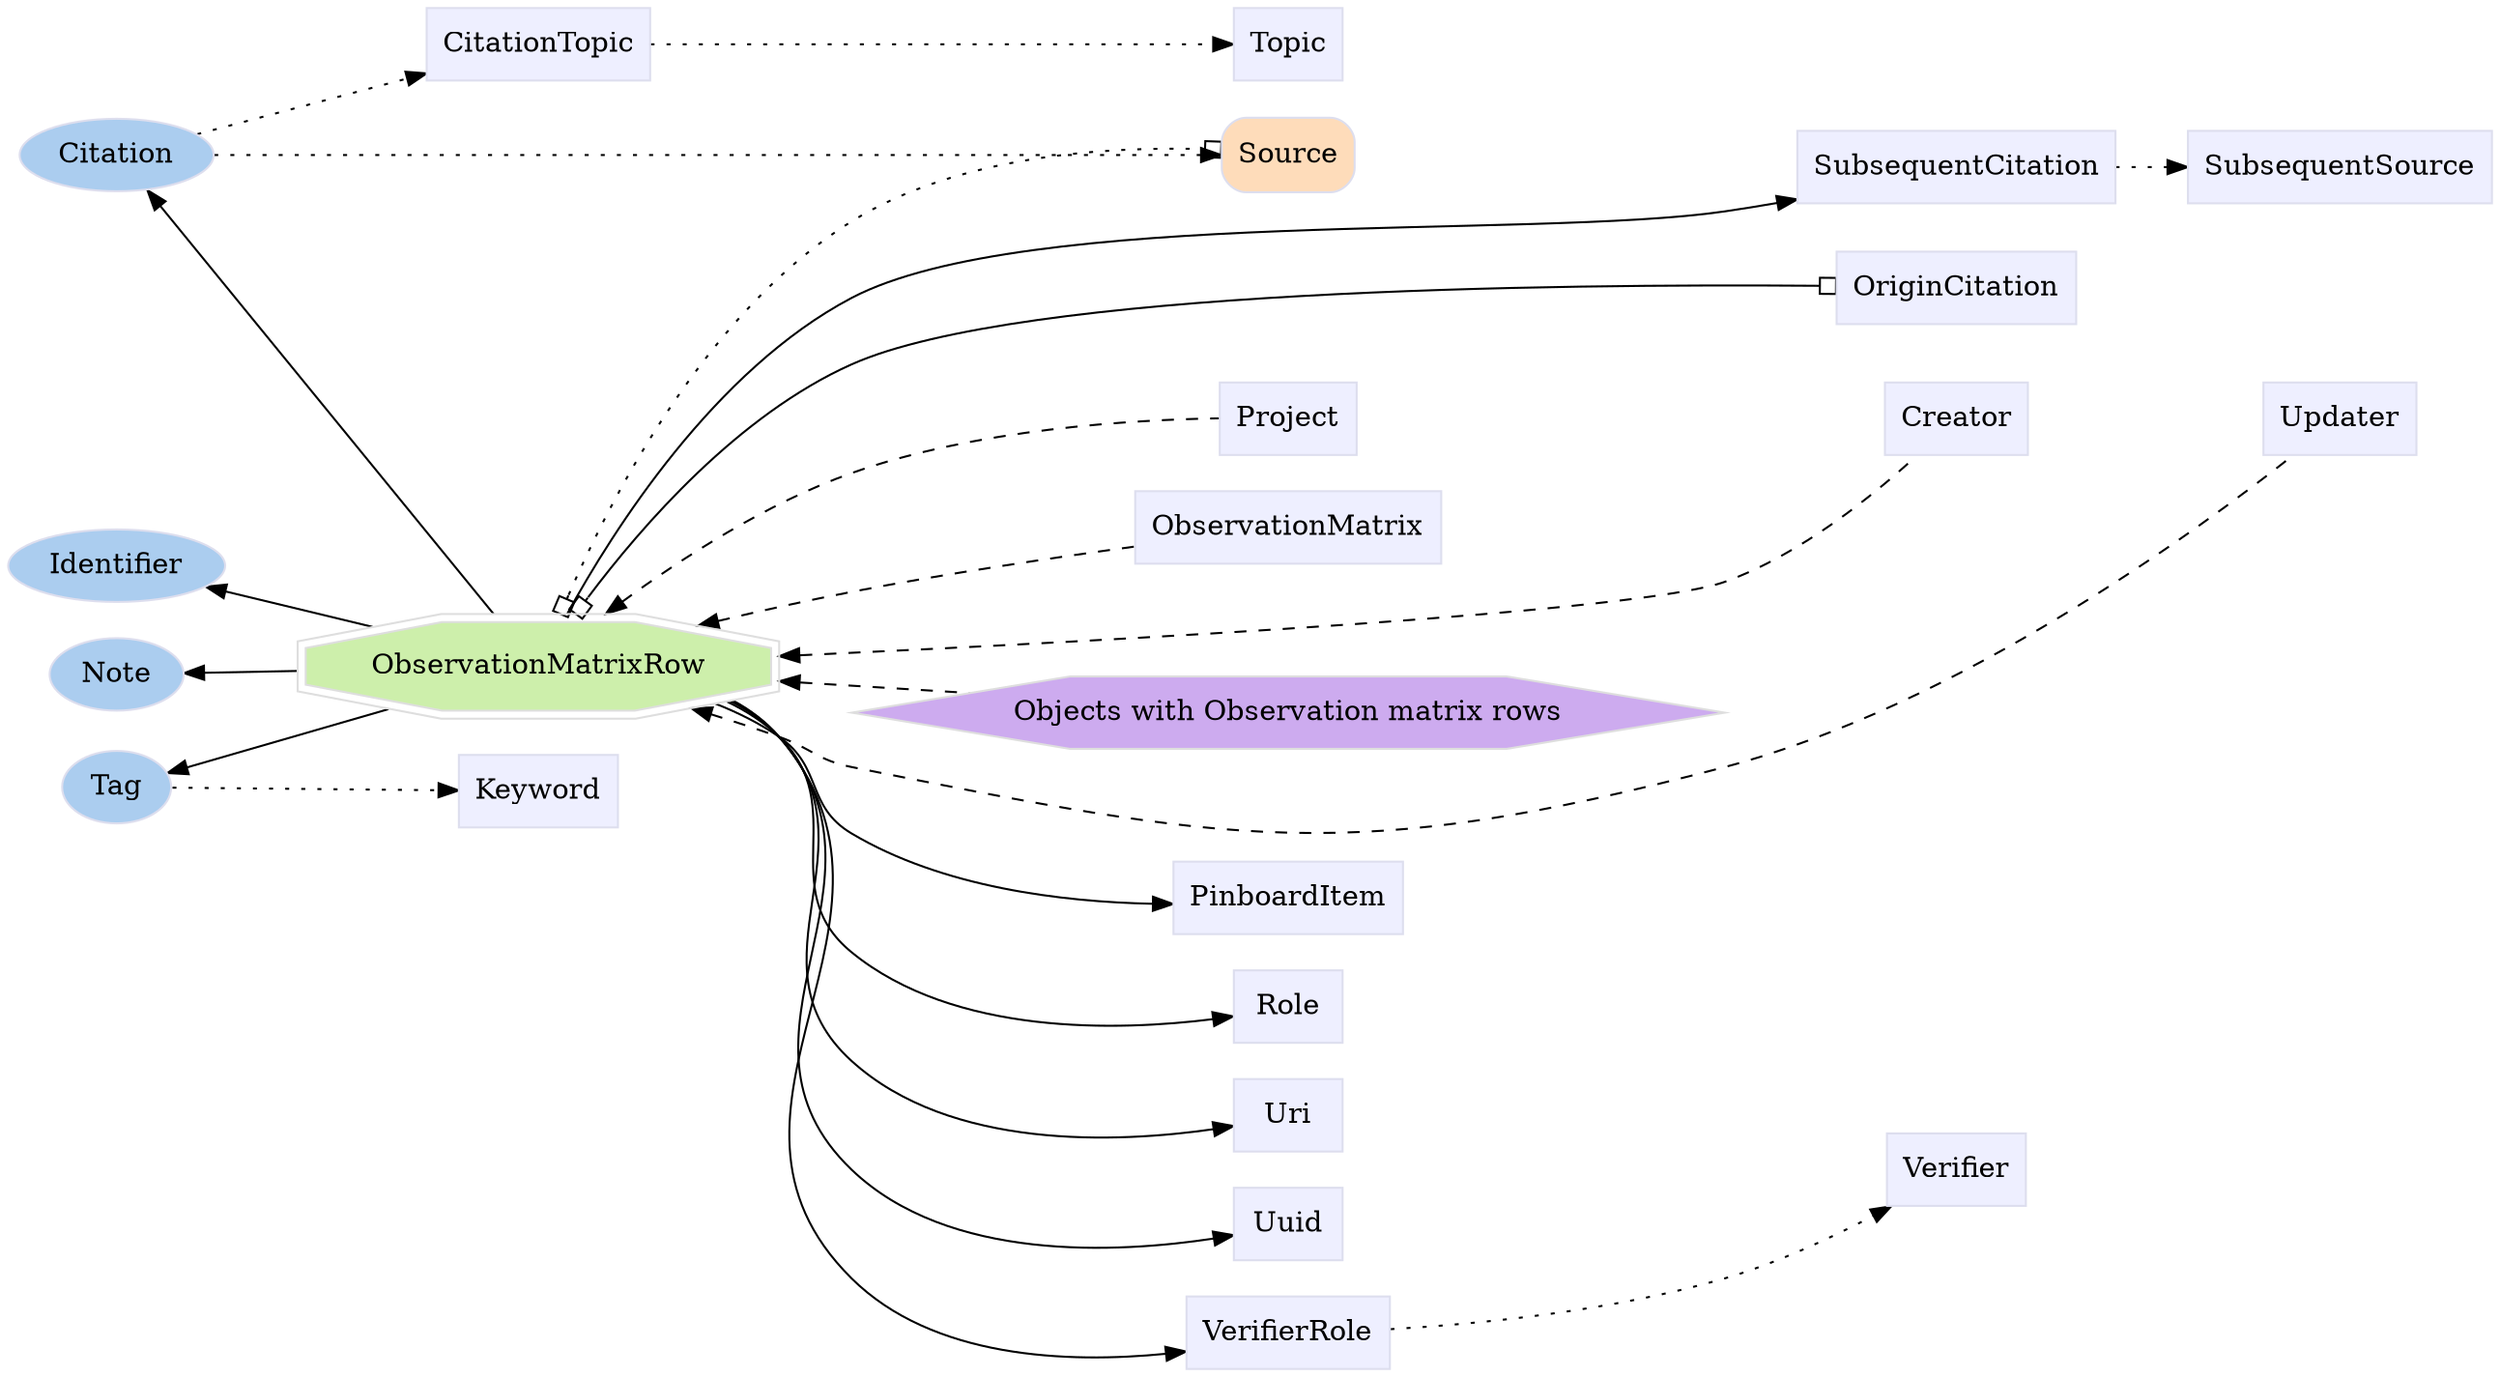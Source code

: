 digraph ObservationMatrixRow {
	graph [bb="0,0,1047.9,676",
		label="",
		outputorder=edgesfirst,
		rankdir=LR
	];
	node [label="\N"];
	subgraph annotator_cluster {
		graph [rank=min];
		Citation	[color="#dddeee",
			fillcolor="#abcdef",
			group=annotator,
			height=0.5,
			href="/develop/Data/models.html#citation",
			label=Citation,
			pos="45.21,603",
			shape=oval,
			style=filled,
			target=_top,
			width=1.1279];
		Identifier	[color="#dddeee",
			fillcolor="#abcdef",
			group=annotator,
			height=0.5,
			href="/develop/Data/models.html#identifier",
			label=Identifier,
			pos="45.21,401",
			shape=oval,
			style=filled,
			target=_top,
			width=1.2558];
		Tag	[color="#dddeee",
			fillcolor="#abcdef",
			group=annotator,
			height=0.5,
			href="/develop/Data/models.html#tag",
			label=Tag,
			pos="45.21,292",
			shape=oval,
			style=filled,
			target=_top,
			width=0.75];
		Note	[color="#dddeee",
			fillcolor="#abcdef",
			group=annotator,
			height=0.5,
			href="/develop/Data/models.html#note",
			label=Note,
			pos="45.21,347",
			shape=oval,
			style=filled,
			target=_top,
			width=0.80088];
	}
	subgraph core {
		Source	[color="#dddeee",
			fillcolor="#fedcba",
			group=core,
			height=0.51389,
			href="/develop/Data/models.html#source",
			label=Source,
			pos="561.53,603",
			shape=Mrecord,
			style=filled,
			target=_top,
			width=0.75];
	}
	subgraph supporting {
		ObservationMatrixRow	[color="#dedede",
			fillcolor="#cdefab",
			group=target,
			height=0.61111,
			href="/develop/Data/models.html#observation-matrix-row",
			label=ObservationMatrixRow,
			pos="237.52,349",
			shape=doubleoctagon,
			style=filled,
			target=_top,
			width=3.0862];
		CitationTopic	[color="#dddeee",
			fillcolor="#eeefff",
			group=supporting,
			height=0.5,
			href="/develop/Data/models.html#citation-topic",
			label=CitationTopic,
			pos="237.52,658",
			shape=box,
			style=filled,
			target=_top,
			width=1.2639];
		Keyword	[color="#dddeee",
			fillcolor="#eeefff",
			group=supporting,
			height=0.5,
			href="/develop/Data/models.html#keyword",
			label=Keyword,
			pos="237.52,291",
			shape=box,
			style=filled,
			target=_top,
			width=0.92014];
		PinboardItem	[color="#dddeee",
			fillcolor="#eeefff",
			group=supporting,
			height=0.5,
			href="/develop/Data/models.html#pinboard-item",
			label=PinboardItem,
			pos="561.53,234",
			shape=box,
			style=filled,
			target=_top,
			width=1.2535];
		Role	[color="#dddeee",
			fillcolor="#eeefff",
			group=supporting,
			height=0.5,
			href="/develop/Data/models.html#role",
			label=Role,
			pos="561.53,180",
			shape=box,
			style=filled,
			target=_top,
			width=0.75];
		SubsequentCitation	[color="#dddeee",
			fillcolor="#eeefff",
			group=supporting,
			height=0.5,
			href="/develop/Data/models.html#subsequent-citation",
			label=SubsequentCitation,
			pos="835.3,597",
			shape=box,
			style=filled,
			target=_top,
			width=1.691];
		SubsequentSource	[color="#dddeee",
			fillcolor="#eeefff",
			group=supporting,
			height=0.5,
			href="/develop/Data/models.html#subsequent-source",
			label=SubsequentSource,
			pos="990.05,597",
			shape=box,
			style=filled,
			target=_top,
			width=1.6076];
		Topic	[color="#dddeee",
			fillcolor="#eeefff",
			group=supporting,
			height=0.5,
			href="/develop/Data/models.html#topic",
			label=Topic,
			pos="561.53,658",
			shape=box,
			style=filled,
			target=_top,
			width=0.75];
		Uri	[color="#dddeee",
			fillcolor="#eeefff",
			group=supporting,
			height=0.5,
			href="/develop/Data/models.html#uri",
			label=Uri,
			pos="561.53,126",
			shape=box,
			style=filled,
			target=_top,
			width=0.75];
		Uuid	[color="#dddeee",
			fillcolor="#eeefff",
			group=supporting,
			height=0.5,
			href="/develop/Data/models.html#uuid",
			label=Uuid,
			pos="561.53,72",
			shape=box,
			style=filled,
			target=_top,
			width=0.75];
		VerifierRole	[color="#dddeee",
			fillcolor="#eeefff",
			group=supporting,
			height=0.5,
			href="/develop/Data/models.html#verifier-role",
			label=VerifierRole,
			pos="561.53,18",
			shape=box,
			style=filled,
			target=_top,
			width=1.1493];
		Verifier	[color="#dddeee",
			fillcolor="#eeefff",
			group=supporting,
			height=0.5,
			href="/develop/Data/models.html#verifier",
			label=Verifier,
			pos="835.3,99",
			shape=box,
			style=filled,
			target=_top,
			width=0.79514];
		Creator	[color="#dddeee",
			fillcolor="#eeefff",
			group=supporting,
			height=0.5,
			href="/develop/Data/models.html#creator",
			label=Creator,
			pos="835.3,472",
			shape=box,
			style=filled,
			target=_top,
			width=0.78472];
		ObservationMatrix	[color="#dddeee",
			fillcolor="#eeefff",
			group=supporting,
			height=0.5,
			href="/develop/Data/models.html#observation-matrix",
			label=ObservationMatrix,
			pos="561.53,418",
			shape=box,
			style=filled,
			target=_top,
			width=1.6597];
		Project	[color="#dddeee",
			fillcolor="#eeefff",
			group=supporting,
			height=0.5,
			href="/develop/Data/models.html#project",
			label=Project,
			pos="561.53,472",
			shape=box,
			style=filled,
			target=_top,
			width=0.75347];
		Updater	[color="#dddeee",
			fillcolor="#eeefff",
			group=supporting,
			height=0.5,
			href="/develop/Data/models.html#updater",
			label=Updater,
			pos="990.05,472",
			shape=box,
			style=filled,
			target=_top,
			width=0.82639];
		OriginCitation	[color="#dddeee",
			fillcolor="#eeefff",
			group=supporting,
			height=0.5,
			href="/develop/Data/models.html#origin-citation",
			label=OriginCitation,
			pos="835.3,537",
			shape=box,
			style=filled,
			target=_top,
			width=1.316];
	}
	Citation -> Source	[pos="e,534.27,603 86.139,603 182.9,603 428.85,603 523.04,603",
		style=dotted];
	Citation -> CitationTopic	[pos="e,191.84,645.09 79.796,612.71 107.79,620.8 148.24,632.49 181.04,641.97",
		style=dotted];
	Tag -> Keyword	[pos="e,203.91,291.17 72.672,291.86 103.64,291.7 155.38,291.43 192.44,291.23",
		style=dotted];
	Source -> SubsequentCitation	[pos="e,773.95,598.33 588.58,602.42 628.32,601.55 705.47,599.84 762.77,598.58",
		style=invis];
	Source -> OriginCitation	[pos="e,787.56,548.35 588.58,596.67 631.65,586.21 718.65,565.08 776.71,550.98",
		style=invis];
	ObservationMatrixRow -> Citation	[pos="e,58.992,585.94 219.82,371.29 184.72,418.14 103.45,526.6 65.894,576.73"];
	ObservationMatrixRow -> Identifier	[pos="e,83.356,390.85 169.04,367.44 144.39,374.17 117.02,381.65 94.386,387.84"];
	ObservationMatrixRow -> Tag	[pos="e,69.999,299.98 169.15,330.48 155,326.47 140.2,322.17 126.42,318 111.38,313.45 94.86,308.14 80.737,303.52"];
	ObservationMatrixRow -> Note	[pos="e,74.291,347.3 126.13,347.84 111.73,347.69 97.794,347.54 85.709,347.42"];
	ObservationMatrixRow -> Source	[arrowhead=obox,
		arrowtail=obox,
		dir=both,
		pos="s,246.33,371.16 e,534.32,604.2 250.14,380.94 269.75,430.06 314.33,523.33 384.62,570 426.74,597.96 486.38,603.71 524.25,604.19",
		style=dotted];
	ObservationMatrixRow -> PinboardItem	[pos="e,515.91,232.92 320.26,332.97 330.32,329.03 340.06,324.11 348.62,318 371.5,301.67 361,281.23 384.62,266 420.32,242.99 468.12,235.43 \
504.88,233.39"];
	ObservationMatrixRow -> Role	[pos="e,534.11,176.17 325.13,333.82 333.76,329.72 341.82,324.54 348.62,318 386.01,282.05 345.12,240.6 384.62,207 422.91,174.44 483.57,\
172.36 522.7,175.17"];
	ObservationMatrixRow -> SubsequentCitation	[pos="e,774.12,582.93 249.05,371.38 269.14,411.3 317.05,494.17 384.62,532 522.89,609.41 582.25,549.24 738.43,576 746.39,577.36 754.7,578.95 \
762.95,580.61"];
	ObservationMatrixRow -> Uri	[pos="e,534.26,121.7 326.59,334.07 334.79,329.91 342.36,324.65 348.62,318 400.09,263.37 329.92,204.39 384.62,153 421.54,118.32 483.31,\
116.99 522.96,120.51"];
	ObservationMatrixRow -> Uuid	[pos="e,534.31,67.467 327.47,334.11 335.4,329.94 342.67,324.66 348.62,318 414.38,244.47 314.51,168.38 384.62,99 420.73,63.278 482.99,62.3 \
522.94,66.174"];
	ObservationMatrixRow -> VerifierRole	[pos="e,519.83,11.676 327.69,334.3 335.58,330.09 342.77,324.76 348.62,318 428.74,225.49 299.01,132.45 384.62,45 416.2,12.75 469.01,8.5135 \
508.55,10.821"];
	ObservationMatrixRow -> Creator	[dir=back,
		pos="s,349.05,354.72 360.42,355.36 497.16,363.11 704.41,376.91 738.43,391 771.64,404.76 801.87,434.43 819.16,453.79",
		style=dashed];
	ObservationMatrixRow -> ObservationMatrix	[dir=back,
		pos="s,306.68,367.28 317.79,370.12 339.4,375.59 362.85,381.27 384.62,386 423.3,394.4 467.08,402.37 501.29,408.26",
		style=dashed];
	ObservationMatrixRow -> Project	[dir=back,
		pos="s,264.84,371.4 273.51,378.26 301.71,400.23 343.34,429.14 384.62,445 435.1,464.39 498.76,469.89 534,471.43",
		style=dashed];
	ObservationMatrixRow -> Updater	[dir=back,
		pos="s,310.04,331.24 320.75,327.92 330.24,324.88 339.71,321.56 348.62,318 365.42,311.29 367.06,303.35 384.62,299 537.26,261.19 588.3,\
252.22 738.43,299 837.87,329.99 932.68,415.73 971.1,453.61",
		style=dashed];
	ObservationMatrixRow -> OriginCitation	[arrowhead=obox,
		arrowtail=obox,
		dir=both,
		pos="s,252.53,371.42 e,787.45,537.14 258.36,380 283.11,415.68 329.02,472.73 384.62,499 452.68,531.16 671.91,536.45 777.04,537.09"];
	"Objects with Observation matrix rows"	[color="#dedede",
		fillcolor="#cdabef",
		group=polymorphic,
		height=0.5,
		href="/develop/Data/models.html#objects with observation matrix row",
		label="Objects with Observation matrix rows",
		pos="561.53,326",
		shape=hexagon,
		style=filled,
		target=_top,
		width=4.9139];
	ObservationMatrixRow -> "Objects with Observation matrix rows"	[dir=back,
		pos="s,348.89,341.12 360.13,340.31 382.51,338.72 405.97,337.04 428.63,335.42",
		style=dashed];
	CitationTopic -> Topic	[pos="e,534.4,658 283.29,658 347.15,658 463.25,658 522.91,658",
		style=dotted];
	Role -> Verifier	[pos="e,807.85,117.36 588.86,178.9 623.89,176.79 687.32,170.65 738.43,153 759.26,145.8 780.78,134.13 798.15,123.47",
		style=invis];
	SubsequentCitation -> SubsequentSource	[pos="e,932.11,597 896.67,597 904.61,597 912.78,597 920.84,597",
		style=dotted];
	VerifierRole -> Verifier	[pos="e,807.85,80.644 603.34,20.099 639.64,22.935 693.75,29.565 738.43,45 759.26,52.196 780.78,63.872 798.15,74.529",
		style=dotted];
	Creator -> Updater	[pos="e,960.04,472 863.96,472 887.63,472 922,472 948.73,472",
		style=invis];
	Project -> Creator	[pos="e,806.83,472 589.08,472 637.34,472 739.6,472 795.62,472",
		style=invis];
}
